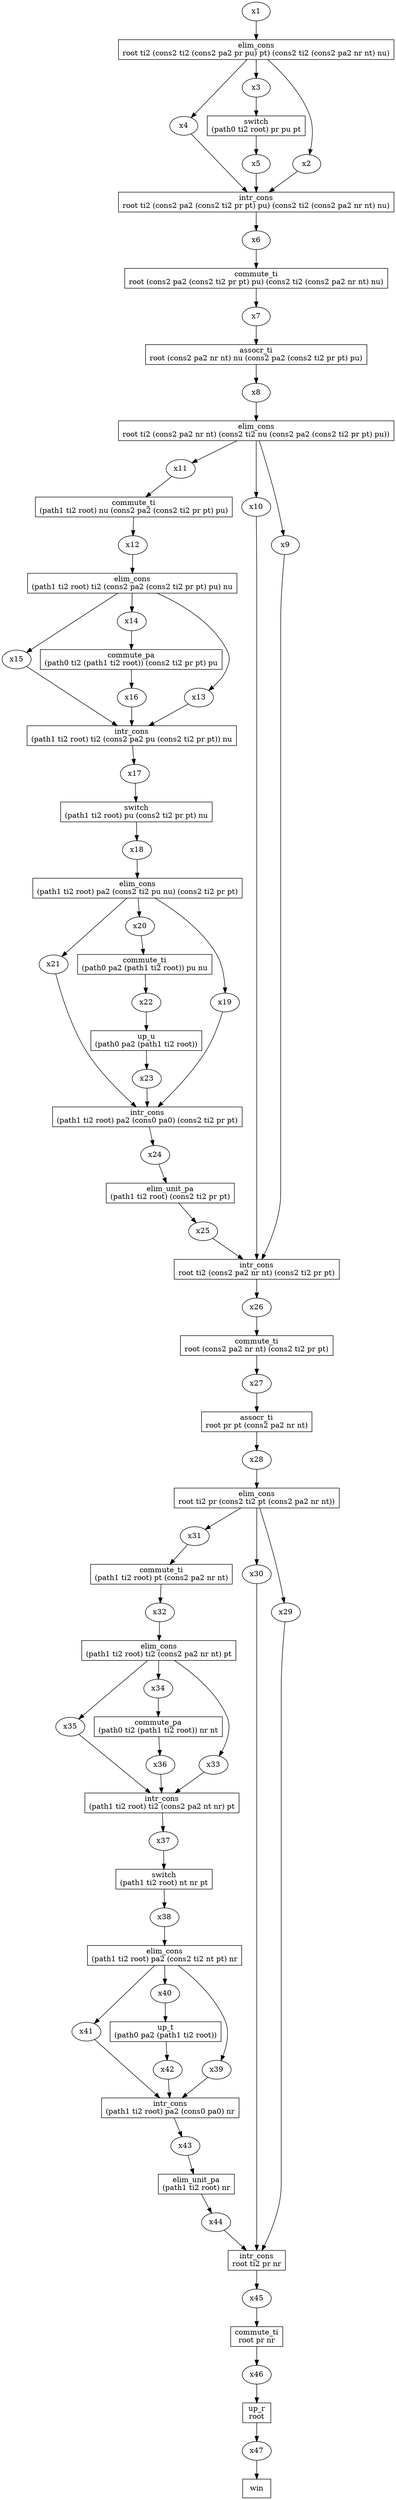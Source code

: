 digraph {
t0 [shape=box,label="elim_cons\nroot ti2 (cons2 ti2 (cons2 pa2 pr pu) pt) (cons2 ti2 (cons2 pa2 nr nt) nu)"];
x4 [label="x4"];
x3 [label="x3"];
x2 [label="x2"];
x1 -> t0;
t0 -> x4;
t0 -> x3;
t0 -> x2;
t1 [shape=box,label="switch\n(path0 ti2 root) pr pu pt"];
x5 [label="x5"];
x3 -> t1;
t1 -> x5;
t2 [shape=box,label="intr_cons\nroot ti2 (cons2 pa2 (cons2 ti2 pr pt) pu) (cons2 ti2 (cons2 pa2 nr nt) nu)"];
x6 [label="x6"];
x2 -> t2;
x5 -> t2;
x4 -> t2;
t2 -> x6;
t3 [shape=box,label="commute_ti\nroot (cons2 pa2 (cons2 ti2 pr pt) pu) (cons2 ti2 (cons2 pa2 nr nt) nu)"];
x7 [label="x7"];
x6 -> t3;
t3 -> x7;
t4 [shape=box,label="assocr_ti\nroot (cons2 pa2 nr nt) nu (cons2 pa2 (cons2 ti2 pr pt) pu)"];
x8 [label="x8"];
x7 -> t4;
t4 -> x8;
t5 [shape=box,label="elim_cons\nroot ti2 (cons2 pa2 nr nt) (cons2 ti2 nu (cons2 pa2 (cons2 ti2 pr pt) pu))"];
x11 [label="x11"];
x10 [label="x10"];
x9 [label="x9"];
x8 -> t5;
t5 -> x11;
t5 -> x10;
t5 -> x9;
t6 [shape=box,label="commute_ti\n(path1 ti2 root) nu (cons2 pa2 (cons2 ti2 pr pt) pu)"];
x12 [label="x12"];
x11 -> t6;
t6 -> x12;
t7 [shape=box,label="elim_cons\n(path1 ti2 root) ti2 (cons2 pa2 (cons2 ti2 pr pt) pu) nu"];
x15 [label="x15"];
x14 [label="x14"];
x13 [label="x13"];
x12 -> t7;
t7 -> x15;
t7 -> x14;
t7 -> x13;
t8 [shape=box,label="commute_pa\n(path0 ti2 (path1 ti2 root)) (cons2 ti2 pr pt) pu"];
x16 [label="x16"];
x14 -> t8;
t8 -> x16;
t9 [shape=box,label="intr_cons\n(path1 ti2 root) ti2 (cons2 pa2 pu (cons2 ti2 pr pt)) nu"];
x17 [label="x17"];
x13 -> t9;
x16 -> t9;
x15 -> t9;
t9 -> x17;
t10 [shape=box,label="switch\n(path1 ti2 root) pu (cons2 ti2 pr pt) nu"];
x18 [label="x18"];
x17 -> t10;
t10 -> x18;
t11 [shape=box,label="elim_cons\n(path1 ti2 root) pa2 (cons2 ti2 pu nu) (cons2 ti2 pr pt)"];
x21 [label="x21"];
x20 [label="x20"];
x19 [label="x19"];
x18 -> t11;
t11 -> x21;
t11 -> x20;
t11 -> x19;
t12 [shape=box,label="commute_ti\n(path0 pa2 (path1 ti2 root)) pu nu"];
x22 [label="x22"];
x20 -> t12;
t12 -> x22;
t13 [shape=box,label="up_u\n(path0 pa2 (path1 ti2 root))"];
x23 [label="x23"];
x22 -> t13;
t13 -> x23;
t14 [shape=box,label="intr_cons\n(path1 ti2 root) pa2 (cons0 pa0) (cons2 ti2 pr pt)"];
x24 [label="x24"];
x19 -> t14;
x23 -> t14;
x21 -> t14;
t14 -> x24;
t15 [shape=box,label="elim_unit_pa\n(path1 ti2 root) (cons2 ti2 pr pt)"];
x25 [label="x25"];
x24 -> t15;
t15 -> x25;
t16 [shape=box,label="intr_cons\nroot ti2 (cons2 pa2 nr nt) (cons2 ti2 pr pt)"];
x26 [label="x26"];
x9 -> t16;
x10 -> t16;
x25 -> t16;
t16 -> x26;
t17 [shape=box,label="commute_ti\nroot (cons2 pa2 nr nt) (cons2 ti2 pr pt)"];
x27 [label="x27"];
x26 -> t17;
t17 -> x27;
t18 [shape=box,label="assocr_ti\nroot pr pt (cons2 pa2 nr nt)"];
x28 [label="x28"];
x27 -> t18;
t18 -> x28;
t19 [shape=box,label="elim_cons\nroot ti2 pr (cons2 ti2 pt (cons2 pa2 nr nt))"];
x31 [label="x31"];
x30 [label="x30"];
x29 [label="x29"];
x28 -> t19;
t19 -> x31;
t19 -> x30;
t19 -> x29;
t20 [shape=box,label="commute_ti\n(path1 ti2 root) pt (cons2 pa2 nr nt)"];
x32 [label="x32"];
x31 -> t20;
t20 -> x32;
t21 [shape=box,label="elim_cons\n(path1 ti2 root) ti2 (cons2 pa2 nr nt) pt"];
x35 [label="x35"];
x34 [label="x34"];
x33 [label="x33"];
x32 -> t21;
t21 -> x35;
t21 -> x34;
t21 -> x33;
t22 [shape=box,label="commute_pa\n(path0 ti2 (path1 ti2 root)) nr nt"];
x36 [label="x36"];
x34 -> t22;
t22 -> x36;
t23 [shape=box,label="intr_cons\n(path1 ti2 root) ti2 (cons2 pa2 nt nr) pt"];
x37 [label="x37"];
x33 -> t23;
x36 -> t23;
x35 -> t23;
t23 -> x37;
t24 [shape=box,label="switch\n(path1 ti2 root) nt nr pt"];
x38 [label="x38"];
x37 -> t24;
t24 -> x38;
t25 [shape=box,label="elim_cons\n(path1 ti2 root) pa2 (cons2 ti2 nt pt) nr"];
x41 [label="x41"];
x40 [label="x40"];
x39 [label="x39"];
x38 -> t25;
t25 -> x41;
t25 -> x40;
t25 -> x39;
t26 [shape=box,label="up_t\n(path0 pa2 (path1 ti2 root))"];
x42 [label="x42"];
x40 -> t26;
t26 -> x42;
t27 [shape=box,label="intr_cons\n(path1 ti2 root) pa2 (cons0 pa0) nr"];
x43 [label="x43"];
x39 -> t27;
x42 -> t27;
x41 -> t27;
t27 -> x43;
t28 [shape=box,label="elim_unit_pa\n(path1 ti2 root) nr"];
x44 [label="x44"];
x43 -> t28;
t28 -> x44;
t29 [shape=box,label="intr_cons\nroot ti2 pr nr"];
x45 [label="x45"];
x29 -> t29;
x30 -> t29;
x44 -> t29;
t29 -> x45;
t30 [shape=box,label="commute_ti\nroot pr nr"];
x46 [label="x46"];
x45 -> t30;
t30 -> x46;
t31 [shape=box,label="up_r\nroot"];
x47 [label="x47"];
x46 -> t31;
t31 -> x47;
t32 [shape=box,label="win\n"];
x47 -> t32;
}